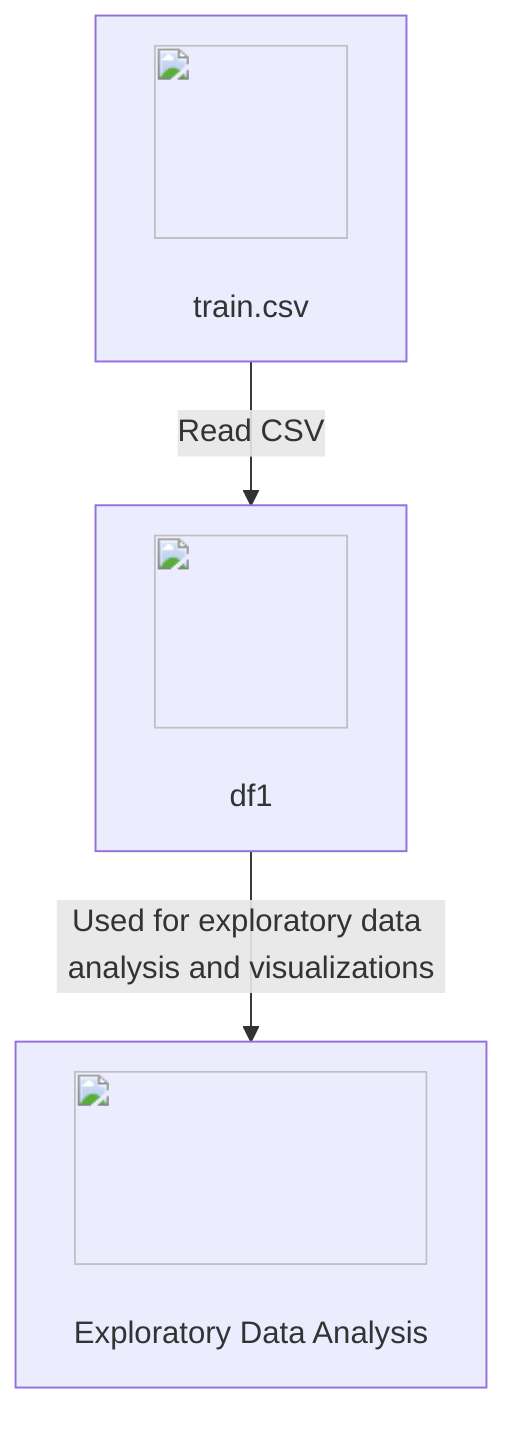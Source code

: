 %% This Mermaid diagram visualizes the data workflow for the Jupyter Notebook 11156323.ipynb
flowchart TD
    %% Data Source Node
    A["<img src='icons/file.svg' width=100 height=100/> <br/> train.csv"] --> |"Read CSV"| B["<img src='icons/table.svg' width=100 height=100/> <br/> df1"]
    
    %% Data Variables and Transformations
    B --> |"Used for exploratory data analysis and visualizations"| C["<img src='icons/column_split.svg' width=100 height=100/> <br/> Exploratory Data Analysis"]

    %% Since the models array is empty, we know there are no ML models involved
    %% Add more nodes and edges as needed for clarity